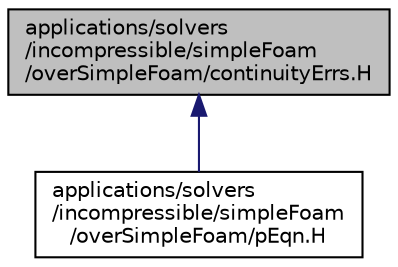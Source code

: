 digraph "applications/solvers/incompressible/simpleFoam/overSimpleFoam/continuityErrs.H"
{
  bgcolor="transparent";
  edge [fontname="Helvetica",fontsize="10",labelfontname="Helvetica",labelfontsize="10"];
  node [fontname="Helvetica",fontsize="10",shape=record];
  Node1 [label="applications/solvers\l/incompressible/simpleFoam\l/overSimpleFoam/continuityErrs.H",height=0.2,width=0.4,color="black", fillcolor="grey75", style="filled" fontcolor="black"];
  Node1 -> Node2 [dir="back",color="midnightblue",fontsize="10",style="solid",fontname="Helvetica"];
  Node2 [label="applications/solvers\l/incompressible/simpleFoam\l/overSimpleFoam/pEqn.H",height=0.2,width=0.4,color="black",URL="$incompressible_2simpleFoam_2overSimpleFoam_2pEqn_8H.html"];
}
